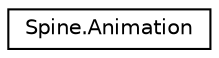 digraph "그래픽컬한 클래스 계통도"
{
 // LATEX_PDF_SIZE
  edge [fontname="Helvetica",fontsize="10",labelfontname="Helvetica",labelfontsize="10"];
  node [fontname="Helvetica",fontsize="10",shape=record];
  rankdir="LR";
  Node0 [label="Spine.Animation",height=0.2,width=0.4,color="black", fillcolor="white", style="filled",URL="$class_spine_1_1_animation.html",tooltip=" "];
}
